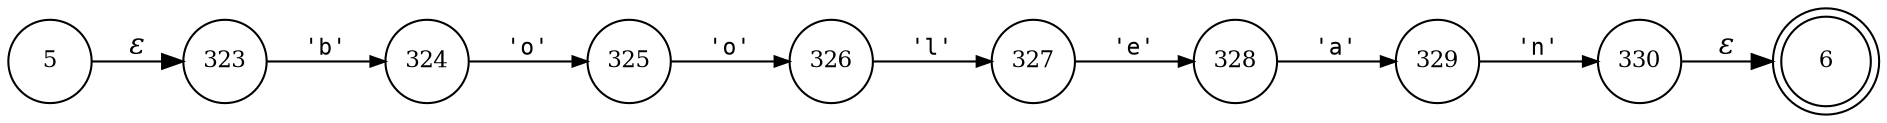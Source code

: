 digraph ATN {
rankdir=LR;
s6[fontsize=11, label="6", shape=doublecircle, fixedsize=true, width=.6];
s323[fontsize=11,label="323", shape=circle, fixedsize=true, width=.55, peripheries=1];
s324[fontsize=11,label="324", shape=circle, fixedsize=true, width=.55, peripheries=1];
s5[fontsize=11,label="5", shape=circle, fixedsize=true, width=.55, peripheries=1];
s325[fontsize=11,label="325", shape=circle, fixedsize=true, width=.55, peripheries=1];
s326[fontsize=11,label="326", shape=circle, fixedsize=true, width=.55, peripheries=1];
s327[fontsize=11,label="327", shape=circle, fixedsize=true, width=.55, peripheries=1];
s328[fontsize=11,label="328", shape=circle, fixedsize=true, width=.55, peripheries=1];
s329[fontsize=11,label="329", shape=circle, fixedsize=true, width=.55, peripheries=1];
s330[fontsize=11,label="330", shape=circle, fixedsize=true, width=.55, peripheries=1];
s5 -> s323 [fontname="Times-Italic", label="&epsilon;"];
s323 -> s324 [fontsize=11, fontname="Courier", arrowsize=.7, label = "'b'", arrowhead = normal];
s324 -> s325 [fontsize=11, fontname="Courier", arrowsize=.7, label = "'o'", arrowhead = normal];
s325 -> s326 [fontsize=11, fontname="Courier", arrowsize=.7, label = "'o'", arrowhead = normal];
s326 -> s327 [fontsize=11, fontname="Courier", arrowsize=.7, label = "'l'", arrowhead = normal];
s327 -> s328 [fontsize=11, fontname="Courier", arrowsize=.7, label = "'e'", arrowhead = normal];
s328 -> s329 [fontsize=11, fontname="Courier", arrowsize=.7, label = "'a'", arrowhead = normal];
s329 -> s330 [fontsize=11, fontname="Courier", arrowsize=.7, label = "'n'", arrowhead = normal];
s330 -> s6 [fontname="Times-Italic", label="&epsilon;"];
}